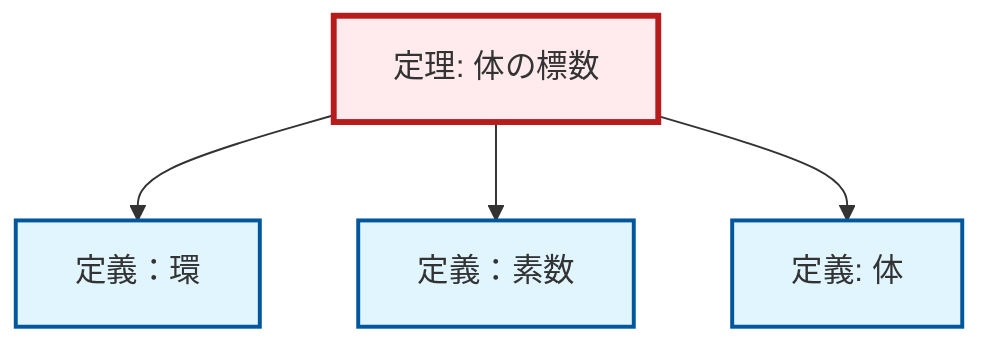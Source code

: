 graph TD
    classDef definition fill:#e1f5fe,stroke:#01579b,stroke-width:2px
    classDef theorem fill:#f3e5f5,stroke:#4a148c,stroke-width:2px
    classDef axiom fill:#fff3e0,stroke:#e65100,stroke-width:2px
    classDef example fill:#e8f5e9,stroke:#1b5e20,stroke-width:2px
    classDef current fill:#ffebee,stroke:#b71c1c,stroke-width:3px
    def-prime["定義：素数"]:::definition
    def-field["定義: 体"]:::definition
    def-ring["定義：環"]:::definition
    thm-field-characteristic["定理: 体の標数"]:::theorem
    thm-field-characteristic --> def-ring
    thm-field-characteristic --> def-prime
    thm-field-characteristic --> def-field
    class thm-field-characteristic current